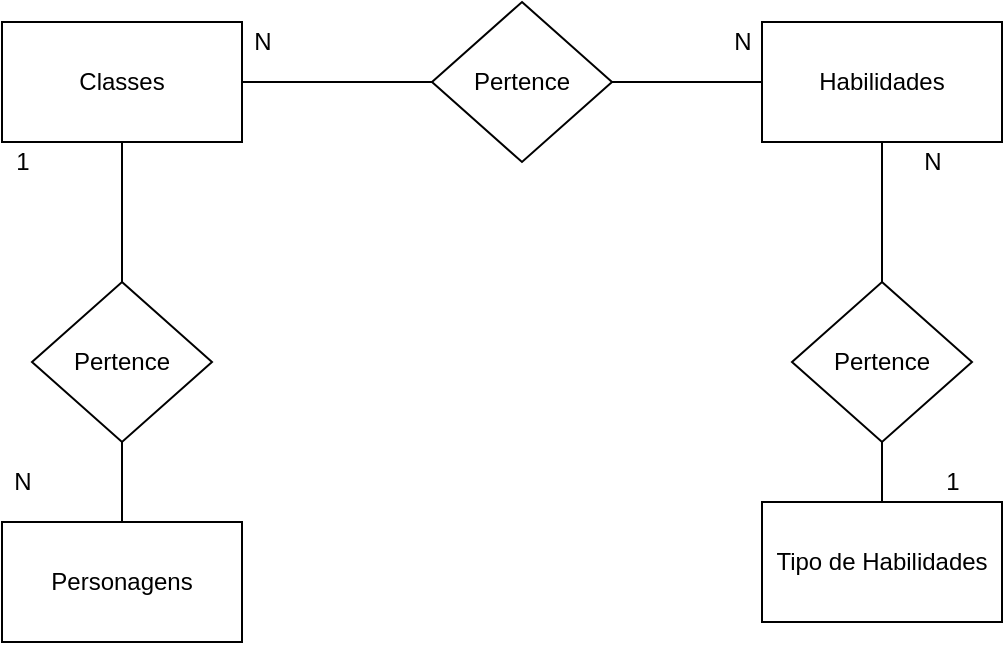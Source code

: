 <mxfile version="14.9.5" type="device"><diagram id="Za7S6IzN25y0EZSzFGdr" name="MER"><mxGraphModel dx="1038" dy="579" grid="1" gridSize="10" guides="1" tooltips="1" connect="1" arrows="1" fold="1" page="1" pageScale="1" pageWidth="827" pageHeight="1169" math="0" shadow="0"><root><mxCell id="0"/><mxCell id="1" parent="0"/><mxCell id="b99zFxTRDPD7VN7Rerzv-10" value="" style="edgeStyle=orthogonalEdgeStyle;rounded=0;orthogonalLoop=1;jettySize=auto;html=1;startArrow=none;startFill=0;endArrow=none;endFill=0;" edge="1" parent="1" source="b99zFxTRDPD7VN7Rerzv-1" target="b99zFxTRDPD7VN7Rerzv-2"><mxGeometry relative="1" as="geometry"/></mxCell><mxCell id="b99zFxTRDPD7VN7Rerzv-1" value="Personagens&lt;br&gt;" style="rounded=0;whiteSpace=wrap;html=1;" vertex="1" parent="1"><mxGeometry x="145" y="330" width="120" height="60" as="geometry"/></mxCell><mxCell id="b99zFxTRDPD7VN7Rerzv-11" value="" style="edgeStyle=orthogonalEdgeStyle;rounded=0;orthogonalLoop=1;jettySize=auto;html=1;startArrow=none;startFill=0;endArrow=none;endFill=0;" edge="1" parent="1" source="b99zFxTRDPD7VN7Rerzv-2" target="b99zFxTRDPD7VN7Rerzv-3"><mxGeometry relative="1" as="geometry"/></mxCell><mxCell id="b99zFxTRDPD7VN7Rerzv-2" value="Pertence" style="rhombus;whiteSpace=wrap;html=1;strokeWidth=1;gradientColor=#ffffff;" vertex="1" parent="1"><mxGeometry x="160" y="210" width="90" height="80" as="geometry"/></mxCell><mxCell id="b99zFxTRDPD7VN7Rerzv-20" value="" style="edgeStyle=orthogonalEdgeStyle;rounded=0;orthogonalLoop=1;jettySize=auto;html=1;startArrow=none;startFill=0;endArrow=none;endFill=0;" edge="1" parent="1" source="b99zFxTRDPD7VN7Rerzv-3" target="b99zFxTRDPD7VN7Rerzv-4"><mxGeometry relative="1" as="geometry"/></mxCell><mxCell id="b99zFxTRDPD7VN7Rerzv-3" value="Classes" style="rounded=0;whiteSpace=wrap;html=1;" vertex="1" parent="1"><mxGeometry x="145" y="80" width="120" height="60" as="geometry"/></mxCell><mxCell id="b99zFxTRDPD7VN7Rerzv-21" value="" style="edgeStyle=orthogonalEdgeStyle;rounded=0;orthogonalLoop=1;jettySize=auto;html=1;startArrow=none;startFill=0;endArrow=none;endFill=0;" edge="1" parent="1" source="b99zFxTRDPD7VN7Rerzv-4" target="b99zFxTRDPD7VN7Rerzv-6"><mxGeometry relative="1" as="geometry"/></mxCell><mxCell id="b99zFxTRDPD7VN7Rerzv-4" value="Pertence" style="rhombus;whiteSpace=wrap;html=1;" vertex="1" parent="1"><mxGeometry x="360" y="70" width="90" height="80" as="geometry"/></mxCell><mxCell id="b99zFxTRDPD7VN7Rerzv-15" value="" style="edgeStyle=orthogonalEdgeStyle;rounded=0;orthogonalLoop=1;jettySize=auto;html=1;startArrow=none;startFill=0;endArrow=none;endFill=0;" edge="1" parent="1" source="b99zFxTRDPD7VN7Rerzv-5" target="b99zFxTRDPD7VN7Rerzv-6"><mxGeometry relative="1" as="geometry"/></mxCell><mxCell id="b99zFxTRDPD7VN7Rerzv-5" value="Pertence" style="rhombus;whiteSpace=wrap;html=1;" vertex="1" parent="1"><mxGeometry x="540" y="210" width="90" height="80" as="geometry"/></mxCell><mxCell id="b99zFxTRDPD7VN7Rerzv-6" value="Habilidades" style="rounded=0;whiteSpace=wrap;html=1;" vertex="1" parent="1"><mxGeometry x="525" y="80" width="120" height="60" as="geometry"/></mxCell><mxCell id="b99zFxTRDPD7VN7Rerzv-14" value="" style="edgeStyle=orthogonalEdgeStyle;rounded=0;orthogonalLoop=1;jettySize=auto;html=1;startArrow=none;startFill=0;endArrow=none;endFill=0;" edge="1" parent="1" source="b99zFxTRDPD7VN7Rerzv-7" target="b99zFxTRDPD7VN7Rerzv-5"><mxGeometry relative="1" as="geometry"/></mxCell><mxCell id="b99zFxTRDPD7VN7Rerzv-7" value="Tipo de Habilidades" style="rounded=0;whiteSpace=wrap;html=1;" vertex="1" parent="1"><mxGeometry x="525" y="320" width="120" height="60" as="geometry"/></mxCell><mxCell id="b99zFxTRDPD7VN7Rerzv-16" value="N" style="text;html=1;align=center;verticalAlign=middle;resizable=0;points=[];autosize=1;strokeColor=none;" vertex="1" parent="1"><mxGeometry x="145" y="300" width="20" height="20" as="geometry"/></mxCell><mxCell id="b99zFxTRDPD7VN7Rerzv-17" value="1" style="text;html=1;align=center;verticalAlign=middle;resizable=0;points=[];autosize=1;strokeColor=none;" vertex="1" parent="1"><mxGeometry x="145" y="140" width="20" height="20" as="geometry"/></mxCell><mxCell id="b99zFxTRDPD7VN7Rerzv-22" value="N" style="text;html=1;align=center;verticalAlign=middle;resizable=0;points=[];autosize=1;strokeColor=none;" vertex="1" parent="1"><mxGeometry x="265" y="80" width="20" height="20" as="geometry"/></mxCell><mxCell id="b99zFxTRDPD7VN7Rerzv-23" value="N" style="text;html=1;align=center;verticalAlign=middle;resizable=0;points=[];autosize=1;strokeColor=none;" vertex="1" parent="1"><mxGeometry x="505" y="80" width="20" height="20" as="geometry"/></mxCell><mxCell id="b99zFxTRDPD7VN7Rerzv-24" value="N" style="text;html=1;align=center;verticalAlign=middle;resizable=0;points=[];autosize=1;strokeColor=none;" vertex="1" parent="1"><mxGeometry x="600" y="140" width="20" height="20" as="geometry"/></mxCell><mxCell id="b99zFxTRDPD7VN7Rerzv-25" value="1" style="text;html=1;align=center;verticalAlign=middle;resizable=0;points=[];autosize=1;strokeColor=none;" vertex="1" parent="1"><mxGeometry x="610" y="300" width="20" height="20" as="geometry"/></mxCell></root></mxGraphModel></diagram></mxfile>